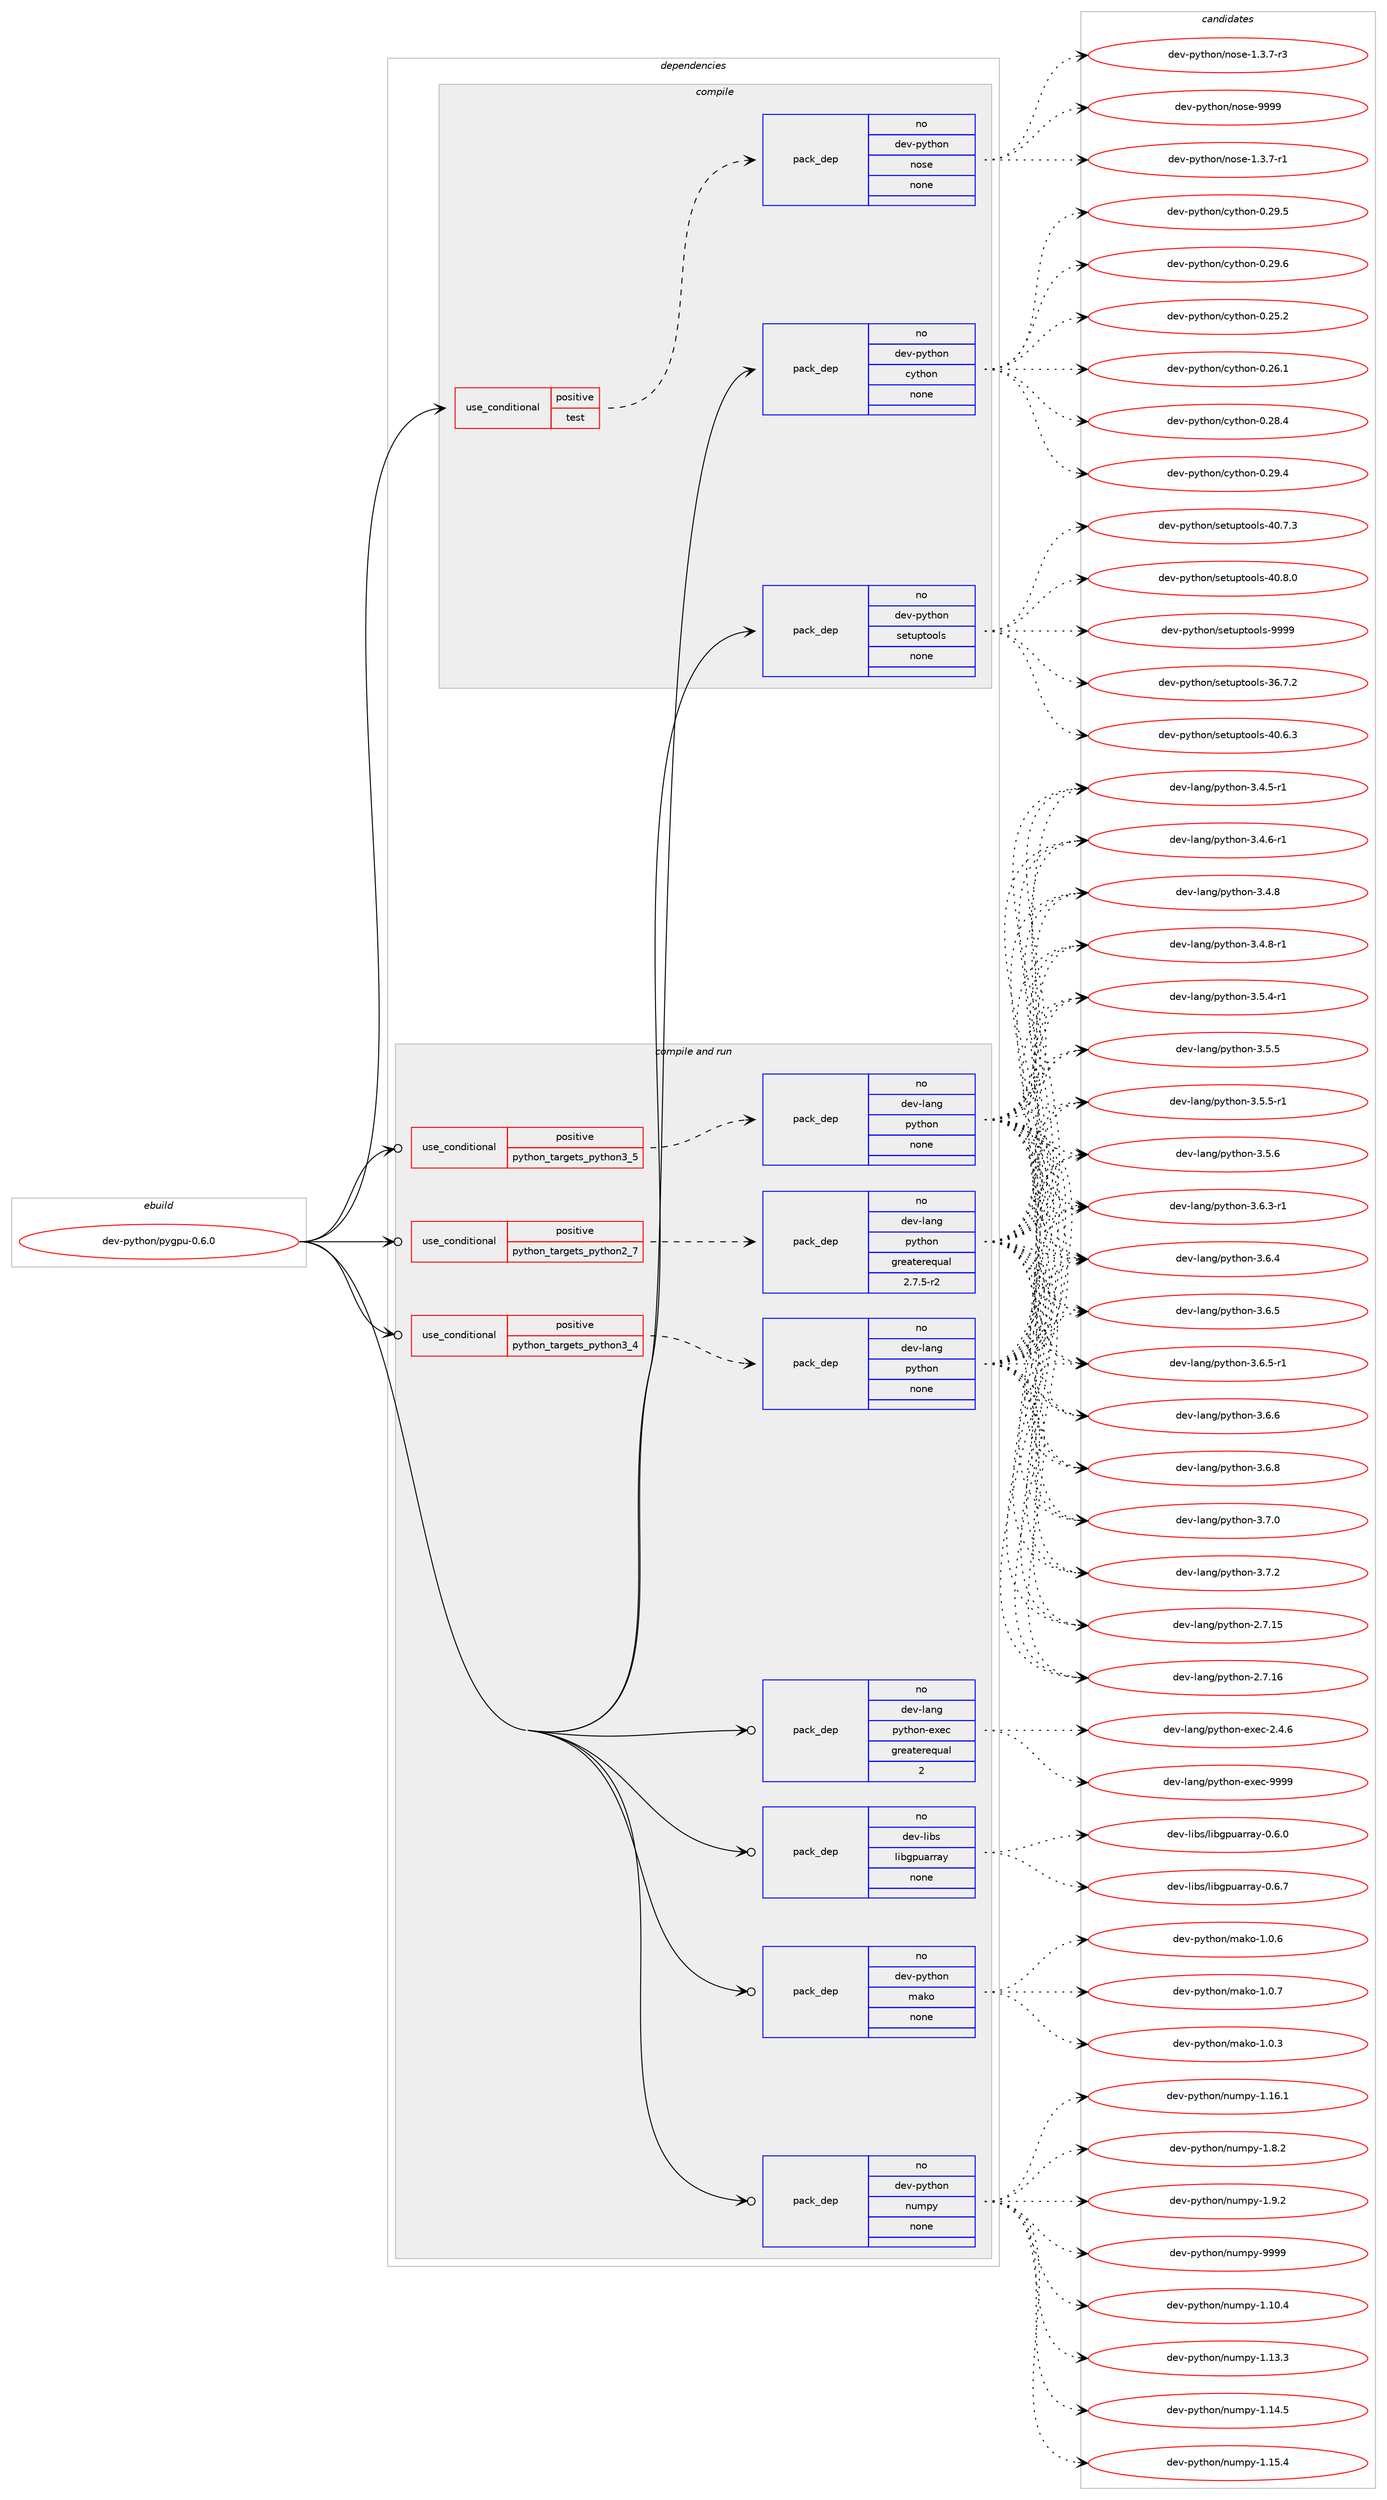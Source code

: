 digraph prolog {

# *************
# Graph options
# *************

newrank=true;
concentrate=true;
compound=true;
graph [rankdir=LR,fontname=Helvetica,fontsize=10,ranksep=1.5];#, ranksep=2.5, nodesep=0.2];
edge  [arrowhead=vee];
node  [fontname=Helvetica,fontsize=10];

# **********
# The ebuild
# **********

subgraph cluster_leftcol {
color=gray;
rank=same;
label=<<i>ebuild</i>>;
id [label="dev-python/pygpu-0.6.0", color=red, width=4, href="../dev-python/pygpu-0.6.0.svg"];
}

# ****************
# The dependencies
# ****************

subgraph cluster_midcol {
color=gray;
label=<<i>dependencies</i>>;
subgraph cluster_compile {
fillcolor="#eeeeee";
style=filled;
label=<<i>compile</i>>;
subgraph cond380944 {
dependency1429716 [label=<<TABLE BORDER="0" CELLBORDER="1" CELLSPACING="0" CELLPADDING="4"><TR><TD ROWSPAN="3" CELLPADDING="10">use_conditional</TD></TR><TR><TD>positive</TD></TR><TR><TD>test</TD></TR></TABLE>>, shape=none, color=red];
subgraph pack1025453 {
dependency1429717 [label=<<TABLE BORDER="0" CELLBORDER="1" CELLSPACING="0" CELLPADDING="4" WIDTH="220"><TR><TD ROWSPAN="6" CELLPADDING="30">pack_dep</TD></TR><TR><TD WIDTH="110">no</TD></TR><TR><TD>dev-python</TD></TR><TR><TD>nose</TD></TR><TR><TD>none</TD></TR><TR><TD></TD></TR></TABLE>>, shape=none, color=blue];
}
dependency1429716:e -> dependency1429717:w [weight=20,style="dashed",arrowhead="vee"];
}
id:e -> dependency1429716:w [weight=20,style="solid",arrowhead="vee"];
subgraph pack1025454 {
dependency1429718 [label=<<TABLE BORDER="0" CELLBORDER="1" CELLSPACING="0" CELLPADDING="4" WIDTH="220"><TR><TD ROWSPAN="6" CELLPADDING="30">pack_dep</TD></TR><TR><TD WIDTH="110">no</TD></TR><TR><TD>dev-python</TD></TR><TR><TD>cython</TD></TR><TR><TD>none</TD></TR><TR><TD></TD></TR></TABLE>>, shape=none, color=blue];
}
id:e -> dependency1429718:w [weight=20,style="solid",arrowhead="vee"];
subgraph pack1025455 {
dependency1429719 [label=<<TABLE BORDER="0" CELLBORDER="1" CELLSPACING="0" CELLPADDING="4" WIDTH="220"><TR><TD ROWSPAN="6" CELLPADDING="30">pack_dep</TD></TR><TR><TD WIDTH="110">no</TD></TR><TR><TD>dev-python</TD></TR><TR><TD>setuptools</TD></TR><TR><TD>none</TD></TR><TR><TD></TD></TR></TABLE>>, shape=none, color=blue];
}
id:e -> dependency1429719:w [weight=20,style="solid",arrowhead="vee"];
}
subgraph cluster_compileandrun {
fillcolor="#eeeeee";
style=filled;
label=<<i>compile and run</i>>;
subgraph cond380945 {
dependency1429720 [label=<<TABLE BORDER="0" CELLBORDER="1" CELLSPACING="0" CELLPADDING="4"><TR><TD ROWSPAN="3" CELLPADDING="10">use_conditional</TD></TR><TR><TD>positive</TD></TR><TR><TD>python_targets_python2_7</TD></TR></TABLE>>, shape=none, color=red];
subgraph pack1025456 {
dependency1429721 [label=<<TABLE BORDER="0" CELLBORDER="1" CELLSPACING="0" CELLPADDING="4" WIDTH="220"><TR><TD ROWSPAN="6" CELLPADDING="30">pack_dep</TD></TR><TR><TD WIDTH="110">no</TD></TR><TR><TD>dev-lang</TD></TR><TR><TD>python</TD></TR><TR><TD>greaterequal</TD></TR><TR><TD>2.7.5-r2</TD></TR></TABLE>>, shape=none, color=blue];
}
dependency1429720:e -> dependency1429721:w [weight=20,style="dashed",arrowhead="vee"];
}
id:e -> dependency1429720:w [weight=20,style="solid",arrowhead="odotvee"];
subgraph cond380946 {
dependency1429722 [label=<<TABLE BORDER="0" CELLBORDER="1" CELLSPACING="0" CELLPADDING="4"><TR><TD ROWSPAN="3" CELLPADDING="10">use_conditional</TD></TR><TR><TD>positive</TD></TR><TR><TD>python_targets_python3_4</TD></TR></TABLE>>, shape=none, color=red];
subgraph pack1025457 {
dependency1429723 [label=<<TABLE BORDER="0" CELLBORDER="1" CELLSPACING="0" CELLPADDING="4" WIDTH="220"><TR><TD ROWSPAN="6" CELLPADDING="30">pack_dep</TD></TR><TR><TD WIDTH="110">no</TD></TR><TR><TD>dev-lang</TD></TR><TR><TD>python</TD></TR><TR><TD>none</TD></TR><TR><TD></TD></TR></TABLE>>, shape=none, color=blue];
}
dependency1429722:e -> dependency1429723:w [weight=20,style="dashed",arrowhead="vee"];
}
id:e -> dependency1429722:w [weight=20,style="solid",arrowhead="odotvee"];
subgraph cond380947 {
dependency1429724 [label=<<TABLE BORDER="0" CELLBORDER="1" CELLSPACING="0" CELLPADDING="4"><TR><TD ROWSPAN="3" CELLPADDING="10">use_conditional</TD></TR><TR><TD>positive</TD></TR><TR><TD>python_targets_python3_5</TD></TR></TABLE>>, shape=none, color=red];
subgraph pack1025458 {
dependency1429725 [label=<<TABLE BORDER="0" CELLBORDER="1" CELLSPACING="0" CELLPADDING="4" WIDTH="220"><TR><TD ROWSPAN="6" CELLPADDING="30">pack_dep</TD></TR><TR><TD WIDTH="110">no</TD></TR><TR><TD>dev-lang</TD></TR><TR><TD>python</TD></TR><TR><TD>none</TD></TR><TR><TD></TD></TR></TABLE>>, shape=none, color=blue];
}
dependency1429724:e -> dependency1429725:w [weight=20,style="dashed",arrowhead="vee"];
}
id:e -> dependency1429724:w [weight=20,style="solid",arrowhead="odotvee"];
subgraph pack1025459 {
dependency1429726 [label=<<TABLE BORDER="0" CELLBORDER="1" CELLSPACING="0" CELLPADDING="4" WIDTH="220"><TR><TD ROWSPAN="6" CELLPADDING="30">pack_dep</TD></TR><TR><TD WIDTH="110">no</TD></TR><TR><TD>dev-lang</TD></TR><TR><TD>python-exec</TD></TR><TR><TD>greaterequal</TD></TR><TR><TD>2</TD></TR></TABLE>>, shape=none, color=blue];
}
id:e -> dependency1429726:w [weight=20,style="solid",arrowhead="odotvee"];
subgraph pack1025460 {
dependency1429727 [label=<<TABLE BORDER="0" CELLBORDER="1" CELLSPACING="0" CELLPADDING="4" WIDTH="220"><TR><TD ROWSPAN="6" CELLPADDING="30">pack_dep</TD></TR><TR><TD WIDTH="110">no</TD></TR><TR><TD>dev-libs</TD></TR><TR><TD>libgpuarray</TD></TR><TR><TD>none</TD></TR><TR><TD></TD></TR></TABLE>>, shape=none, color=blue];
}
id:e -> dependency1429727:w [weight=20,style="solid",arrowhead="odotvee"];
subgraph pack1025461 {
dependency1429728 [label=<<TABLE BORDER="0" CELLBORDER="1" CELLSPACING="0" CELLPADDING="4" WIDTH="220"><TR><TD ROWSPAN="6" CELLPADDING="30">pack_dep</TD></TR><TR><TD WIDTH="110">no</TD></TR><TR><TD>dev-python</TD></TR><TR><TD>mako</TD></TR><TR><TD>none</TD></TR><TR><TD></TD></TR></TABLE>>, shape=none, color=blue];
}
id:e -> dependency1429728:w [weight=20,style="solid",arrowhead="odotvee"];
subgraph pack1025462 {
dependency1429729 [label=<<TABLE BORDER="0" CELLBORDER="1" CELLSPACING="0" CELLPADDING="4" WIDTH="220"><TR><TD ROWSPAN="6" CELLPADDING="30">pack_dep</TD></TR><TR><TD WIDTH="110">no</TD></TR><TR><TD>dev-python</TD></TR><TR><TD>numpy</TD></TR><TR><TD>none</TD></TR><TR><TD></TD></TR></TABLE>>, shape=none, color=blue];
}
id:e -> dependency1429729:w [weight=20,style="solid",arrowhead="odotvee"];
}
subgraph cluster_run {
fillcolor="#eeeeee";
style=filled;
label=<<i>run</i>>;
}
}

# **************
# The candidates
# **************

subgraph cluster_choices {
rank=same;
color=gray;
label=<<i>candidates</i>>;

subgraph choice1025453 {
color=black;
nodesep=1;
choice10010111845112121116104111110471101111151014549465146554511449 [label="dev-python/nose-1.3.7-r1", color=red, width=4,href="../dev-python/nose-1.3.7-r1.svg"];
choice10010111845112121116104111110471101111151014549465146554511451 [label="dev-python/nose-1.3.7-r3", color=red, width=4,href="../dev-python/nose-1.3.7-r3.svg"];
choice10010111845112121116104111110471101111151014557575757 [label="dev-python/nose-9999", color=red, width=4,href="../dev-python/nose-9999.svg"];
dependency1429717:e -> choice10010111845112121116104111110471101111151014549465146554511449:w [style=dotted,weight="100"];
dependency1429717:e -> choice10010111845112121116104111110471101111151014549465146554511451:w [style=dotted,weight="100"];
dependency1429717:e -> choice10010111845112121116104111110471101111151014557575757:w [style=dotted,weight="100"];
}
subgraph choice1025454 {
color=black;
nodesep=1;
choice10010111845112121116104111110479912111610411111045484650534650 [label="dev-python/cython-0.25.2", color=red, width=4,href="../dev-python/cython-0.25.2.svg"];
choice10010111845112121116104111110479912111610411111045484650544649 [label="dev-python/cython-0.26.1", color=red, width=4,href="../dev-python/cython-0.26.1.svg"];
choice10010111845112121116104111110479912111610411111045484650564652 [label="dev-python/cython-0.28.4", color=red, width=4,href="../dev-python/cython-0.28.4.svg"];
choice10010111845112121116104111110479912111610411111045484650574652 [label="dev-python/cython-0.29.4", color=red, width=4,href="../dev-python/cython-0.29.4.svg"];
choice10010111845112121116104111110479912111610411111045484650574653 [label="dev-python/cython-0.29.5", color=red, width=4,href="../dev-python/cython-0.29.5.svg"];
choice10010111845112121116104111110479912111610411111045484650574654 [label="dev-python/cython-0.29.6", color=red, width=4,href="../dev-python/cython-0.29.6.svg"];
dependency1429718:e -> choice10010111845112121116104111110479912111610411111045484650534650:w [style=dotted,weight="100"];
dependency1429718:e -> choice10010111845112121116104111110479912111610411111045484650544649:w [style=dotted,weight="100"];
dependency1429718:e -> choice10010111845112121116104111110479912111610411111045484650564652:w [style=dotted,weight="100"];
dependency1429718:e -> choice10010111845112121116104111110479912111610411111045484650574652:w [style=dotted,weight="100"];
dependency1429718:e -> choice10010111845112121116104111110479912111610411111045484650574653:w [style=dotted,weight="100"];
dependency1429718:e -> choice10010111845112121116104111110479912111610411111045484650574654:w [style=dotted,weight="100"];
}
subgraph choice1025455 {
color=black;
nodesep=1;
choice100101118451121211161041111104711510111611711211611111110811545515446554650 [label="dev-python/setuptools-36.7.2", color=red, width=4,href="../dev-python/setuptools-36.7.2.svg"];
choice100101118451121211161041111104711510111611711211611111110811545524846544651 [label="dev-python/setuptools-40.6.3", color=red, width=4,href="../dev-python/setuptools-40.6.3.svg"];
choice100101118451121211161041111104711510111611711211611111110811545524846554651 [label="dev-python/setuptools-40.7.3", color=red, width=4,href="../dev-python/setuptools-40.7.3.svg"];
choice100101118451121211161041111104711510111611711211611111110811545524846564648 [label="dev-python/setuptools-40.8.0", color=red, width=4,href="../dev-python/setuptools-40.8.0.svg"];
choice10010111845112121116104111110471151011161171121161111111081154557575757 [label="dev-python/setuptools-9999", color=red, width=4,href="../dev-python/setuptools-9999.svg"];
dependency1429719:e -> choice100101118451121211161041111104711510111611711211611111110811545515446554650:w [style=dotted,weight="100"];
dependency1429719:e -> choice100101118451121211161041111104711510111611711211611111110811545524846544651:w [style=dotted,weight="100"];
dependency1429719:e -> choice100101118451121211161041111104711510111611711211611111110811545524846554651:w [style=dotted,weight="100"];
dependency1429719:e -> choice100101118451121211161041111104711510111611711211611111110811545524846564648:w [style=dotted,weight="100"];
dependency1429719:e -> choice10010111845112121116104111110471151011161171121161111111081154557575757:w [style=dotted,weight="100"];
}
subgraph choice1025456 {
color=black;
nodesep=1;
choice10010111845108971101034711212111610411111045504655464953 [label="dev-lang/python-2.7.15", color=red, width=4,href="../dev-lang/python-2.7.15.svg"];
choice10010111845108971101034711212111610411111045504655464954 [label="dev-lang/python-2.7.16", color=red, width=4,href="../dev-lang/python-2.7.16.svg"];
choice1001011184510897110103471121211161041111104551465246534511449 [label="dev-lang/python-3.4.5-r1", color=red, width=4,href="../dev-lang/python-3.4.5-r1.svg"];
choice1001011184510897110103471121211161041111104551465246544511449 [label="dev-lang/python-3.4.6-r1", color=red, width=4,href="../dev-lang/python-3.4.6-r1.svg"];
choice100101118451089711010347112121116104111110455146524656 [label="dev-lang/python-3.4.8", color=red, width=4,href="../dev-lang/python-3.4.8.svg"];
choice1001011184510897110103471121211161041111104551465246564511449 [label="dev-lang/python-3.4.8-r1", color=red, width=4,href="../dev-lang/python-3.4.8-r1.svg"];
choice1001011184510897110103471121211161041111104551465346524511449 [label="dev-lang/python-3.5.4-r1", color=red, width=4,href="../dev-lang/python-3.5.4-r1.svg"];
choice100101118451089711010347112121116104111110455146534653 [label="dev-lang/python-3.5.5", color=red, width=4,href="../dev-lang/python-3.5.5.svg"];
choice1001011184510897110103471121211161041111104551465346534511449 [label="dev-lang/python-3.5.5-r1", color=red, width=4,href="../dev-lang/python-3.5.5-r1.svg"];
choice100101118451089711010347112121116104111110455146534654 [label="dev-lang/python-3.5.6", color=red, width=4,href="../dev-lang/python-3.5.6.svg"];
choice1001011184510897110103471121211161041111104551465446514511449 [label="dev-lang/python-3.6.3-r1", color=red, width=4,href="../dev-lang/python-3.6.3-r1.svg"];
choice100101118451089711010347112121116104111110455146544652 [label="dev-lang/python-3.6.4", color=red, width=4,href="../dev-lang/python-3.6.4.svg"];
choice100101118451089711010347112121116104111110455146544653 [label="dev-lang/python-3.6.5", color=red, width=4,href="../dev-lang/python-3.6.5.svg"];
choice1001011184510897110103471121211161041111104551465446534511449 [label="dev-lang/python-3.6.5-r1", color=red, width=4,href="../dev-lang/python-3.6.5-r1.svg"];
choice100101118451089711010347112121116104111110455146544654 [label="dev-lang/python-3.6.6", color=red, width=4,href="../dev-lang/python-3.6.6.svg"];
choice100101118451089711010347112121116104111110455146544656 [label="dev-lang/python-3.6.8", color=red, width=4,href="../dev-lang/python-3.6.8.svg"];
choice100101118451089711010347112121116104111110455146554648 [label="dev-lang/python-3.7.0", color=red, width=4,href="../dev-lang/python-3.7.0.svg"];
choice100101118451089711010347112121116104111110455146554650 [label="dev-lang/python-3.7.2", color=red, width=4,href="../dev-lang/python-3.7.2.svg"];
dependency1429721:e -> choice10010111845108971101034711212111610411111045504655464953:w [style=dotted,weight="100"];
dependency1429721:e -> choice10010111845108971101034711212111610411111045504655464954:w [style=dotted,weight="100"];
dependency1429721:e -> choice1001011184510897110103471121211161041111104551465246534511449:w [style=dotted,weight="100"];
dependency1429721:e -> choice1001011184510897110103471121211161041111104551465246544511449:w [style=dotted,weight="100"];
dependency1429721:e -> choice100101118451089711010347112121116104111110455146524656:w [style=dotted,weight="100"];
dependency1429721:e -> choice1001011184510897110103471121211161041111104551465246564511449:w [style=dotted,weight="100"];
dependency1429721:e -> choice1001011184510897110103471121211161041111104551465346524511449:w [style=dotted,weight="100"];
dependency1429721:e -> choice100101118451089711010347112121116104111110455146534653:w [style=dotted,weight="100"];
dependency1429721:e -> choice1001011184510897110103471121211161041111104551465346534511449:w [style=dotted,weight="100"];
dependency1429721:e -> choice100101118451089711010347112121116104111110455146534654:w [style=dotted,weight="100"];
dependency1429721:e -> choice1001011184510897110103471121211161041111104551465446514511449:w [style=dotted,weight="100"];
dependency1429721:e -> choice100101118451089711010347112121116104111110455146544652:w [style=dotted,weight="100"];
dependency1429721:e -> choice100101118451089711010347112121116104111110455146544653:w [style=dotted,weight="100"];
dependency1429721:e -> choice1001011184510897110103471121211161041111104551465446534511449:w [style=dotted,weight="100"];
dependency1429721:e -> choice100101118451089711010347112121116104111110455146544654:w [style=dotted,weight="100"];
dependency1429721:e -> choice100101118451089711010347112121116104111110455146544656:w [style=dotted,weight="100"];
dependency1429721:e -> choice100101118451089711010347112121116104111110455146554648:w [style=dotted,weight="100"];
dependency1429721:e -> choice100101118451089711010347112121116104111110455146554650:w [style=dotted,weight="100"];
}
subgraph choice1025457 {
color=black;
nodesep=1;
choice10010111845108971101034711212111610411111045504655464953 [label="dev-lang/python-2.7.15", color=red, width=4,href="../dev-lang/python-2.7.15.svg"];
choice10010111845108971101034711212111610411111045504655464954 [label="dev-lang/python-2.7.16", color=red, width=4,href="../dev-lang/python-2.7.16.svg"];
choice1001011184510897110103471121211161041111104551465246534511449 [label="dev-lang/python-3.4.5-r1", color=red, width=4,href="../dev-lang/python-3.4.5-r1.svg"];
choice1001011184510897110103471121211161041111104551465246544511449 [label="dev-lang/python-3.4.6-r1", color=red, width=4,href="../dev-lang/python-3.4.6-r1.svg"];
choice100101118451089711010347112121116104111110455146524656 [label="dev-lang/python-3.4.8", color=red, width=4,href="../dev-lang/python-3.4.8.svg"];
choice1001011184510897110103471121211161041111104551465246564511449 [label="dev-lang/python-3.4.8-r1", color=red, width=4,href="../dev-lang/python-3.4.8-r1.svg"];
choice1001011184510897110103471121211161041111104551465346524511449 [label="dev-lang/python-3.5.4-r1", color=red, width=4,href="../dev-lang/python-3.5.4-r1.svg"];
choice100101118451089711010347112121116104111110455146534653 [label="dev-lang/python-3.5.5", color=red, width=4,href="../dev-lang/python-3.5.5.svg"];
choice1001011184510897110103471121211161041111104551465346534511449 [label="dev-lang/python-3.5.5-r1", color=red, width=4,href="../dev-lang/python-3.5.5-r1.svg"];
choice100101118451089711010347112121116104111110455146534654 [label="dev-lang/python-3.5.6", color=red, width=4,href="../dev-lang/python-3.5.6.svg"];
choice1001011184510897110103471121211161041111104551465446514511449 [label="dev-lang/python-3.6.3-r1", color=red, width=4,href="../dev-lang/python-3.6.3-r1.svg"];
choice100101118451089711010347112121116104111110455146544652 [label="dev-lang/python-3.6.4", color=red, width=4,href="../dev-lang/python-3.6.4.svg"];
choice100101118451089711010347112121116104111110455146544653 [label="dev-lang/python-3.6.5", color=red, width=4,href="../dev-lang/python-3.6.5.svg"];
choice1001011184510897110103471121211161041111104551465446534511449 [label="dev-lang/python-3.6.5-r1", color=red, width=4,href="../dev-lang/python-3.6.5-r1.svg"];
choice100101118451089711010347112121116104111110455146544654 [label="dev-lang/python-3.6.6", color=red, width=4,href="../dev-lang/python-3.6.6.svg"];
choice100101118451089711010347112121116104111110455146544656 [label="dev-lang/python-3.6.8", color=red, width=4,href="../dev-lang/python-3.6.8.svg"];
choice100101118451089711010347112121116104111110455146554648 [label="dev-lang/python-3.7.0", color=red, width=4,href="../dev-lang/python-3.7.0.svg"];
choice100101118451089711010347112121116104111110455146554650 [label="dev-lang/python-3.7.2", color=red, width=4,href="../dev-lang/python-3.7.2.svg"];
dependency1429723:e -> choice10010111845108971101034711212111610411111045504655464953:w [style=dotted,weight="100"];
dependency1429723:e -> choice10010111845108971101034711212111610411111045504655464954:w [style=dotted,weight="100"];
dependency1429723:e -> choice1001011184510897110103471121211161041111104551465246534511449:w [style=dotted,weight="100"];
dependency1429723:e -> choice1001011184510897110103471121211161041111104551465246544511449:w [style=dotted,weight="100"];
dependency1429723:e -> choice100101118451089711010347112121116104111110455146524656:w [style=dotted,weight="100"];
dependency1429723:e -> choice1001011184510897110103471121211161041111104551465246564511449:w [style=dotted,weight="100"];
dependency1429723:e -> choice1001011184510897110103471121211161041111104551465346524511449:w [style=dotted,weight="100"];
dependency1429723:e -> choice100101118451089711010347112121116104111110455146534653:w [style=dotted,weight="100"];
dependency1429723:e -> choice1001011184510897110103471121211161041111104551465346534511449:w [style=dotted,weight="100"];
dependency1429723:e -> choice100101118451089711010347112121116104111110455146534654:w [style=dotted,weight="100"];
dependency1429723:e -> choice1001011184510897110103471121211161041111104551465446514511449:w [style=dotted,weight="100"];
dependency1429723:e -> choice100101118451089711010347112121116104111110455146544652:w [style=dotted,weight="100"];
dependency1429723:e -> choice100101118451089711010347112121116104111110455146544653:w [style=dotted,weight="100"];
dependency1429723:e -> choice1001011184510897110103471121211161041111104551465446534511449:w [style=dotted,weight="100"];
dependency1429723:e -> choice100101118451089711010347112121116104111110455146544654:w [style=dotted,weight="100"];
dependency1429723:e -> choice100101118451089711010347112121116104111110455146544656:w [style=dotted,weight="100"];
dependency1429723:e -> choice100101118451089711010347112121116104111110455146554648:w [style=dotted,weight="100"];
dependency1429723:e -> choice100101118451089711010347112121116104111110455146554650:w [style=dotted,weight="100"];
}
subgraph choice1025458 {
color=black;
nodesep=1;
choice10010111845108971101034711212111610411111045504655464953 [label="dev-lang/python-2.7.15", color=red, width=4,href="../dev-lang/python-2.7.15.svg"];
choice10010111845108971101034711212111610411111045504655464954 [label="dev-lang/python-2.7.16", color=red, width=4,href="../dev-lang/python-2.7.16.svg"];
choice1001011184510897110103471121211161041111104551465246534511449 [label="dev-lang/python-3.4.5-r1", color=red, width=4,href="../dev-lang/python-3.4.5-r1.svg"];
choice1001011184510897110103471121211161041111104551465246544511449 [label="dev-lang/python-3.4.6-r1", color=red, width=4,href="../dev-lang/python-3.4.6-r1.svg"];
choice100101118451089711010347112121116104111110455146524656 [label="dev-lang/python-3.4.8", color=red, width=4,href="../dev-lang/python-3.4.8.svg"];
choice1001011184510897110103471121211161041111104551465246564511449 [label="dev-lang/python-3.4.8-r1", color=red, width=4,href="../dev-lang/python-3.4.8-r1.svg"];
choice1001011184510897110103471121211161041111104551465346524511449 [label="dev-lang/python-3.5.4-r1", color=red, width=4,href="../dev-lang/python-3.5.4-r1.svg"];
choice100101118451089711010347112121116104111110455146534653 [label="dev-lang/python-3.5.5", color=red, width=4,href="../dev-lang/python-3.5.5.svg"];
choice1001011184510897110103471121211161041111104551465346534511449 [label="dev-lang/python-3.5.5-r1", color=red, width=4,href="../dev-lang/python-3.5.5-r1.svg"];
choice100101118451089711010347112121116104111110455146534654 [label="dev-lang/python-3.5.6", color=red, width=4,href="../dev-lang/python-3.5.6.svg"];
choice1001011184510897110103471121211161041111104551465446514511449 [label="dev-lang/python-3.6.3-r1", color=red, width=4,href="../dev-lang/python-3.6.3-r1.svg"];
choice100101118451089711010347112121116104111110455146544652 [label="dev-lang/python-3.6.4", color=red, width=4,href="../dev-lang/python-3.6.4.svg"];
choice100101118451089711010347112121116104111110455146544653 [label="dev-lang/python-3.6.5", color=red, width=4,href="../dev-lang/python-3.6.5.svg"];
choice1001011184510897110103471121211161041111104551465446534511449 [label="dev-lang/python-3.6.5-r1", color=red, width=4,href="../dev-lang/python-3.6.5-r1.svg"];
choice100101118451089711010347112121116104111110455146544654 [label="dev-lang/python-3.6.6", color=red, width=4,href="../dev-lang/python-3.6.6.svg"];
choice100101118451089711010347112121116104111110455146544656 [label="dev-lang/python-3.6.8", color=red, width=4,href="../dev-lang/python-3.6.8.svg"];
choice100101118451089711010347112121116104111110455146554648 [label="dev-lang/python-3.7.0", color=red, width=4,href="../dev-lang/python-3.7.0.svg"];
choice100101118451089711010347112121116104111110455146554650 [label="dev-lang/python-3.7.2", color=red, width=4,href="../dev-lang/python-3.7.2.svg"];
dependency1429725:e -> choice10010111845108971101034711212111610411111045504655464953:w [style=dotted,weight="100"];
dependency1429725:e -> choice10010111845108971101034711212111610411111045504655464954:w [style=dotted,weight="100"];
dependency1429725:e -> choice1001011184510897110103471121211161041111104551465246534511449:w [style=dotted,weight="100"];
dependency1429725:e -> choice1001011184510897110103471121211161041111104551465246544511449:w [style=dotted,weight="100"];
dependency1429725:e -> choice100101118451089711010347112121116104111110455146524656:w [style=dotted,weight="100"];
dependency1429725:e -> choice1001011184510897110103471121211161041111104551465246564511449:w [style=dotted,weight="100"];
dependency1429725:e -> choice1001011184510897110103471121211161041111104551465346524511449:w [style=dotted,weight="100"];
dependency1429725:e -> choice100101118451089711010347112121116104111110455146534653:w [style=dotted,weight="100"];
dependency1429725:e -> choice1001011184510897110103471121211161041111104551465346534511449:w [style=dotted,weight="100"];
dependency1429725:e -> choice100101118451089711010347112121116104111110455146534654:w [style=dotted,weight="100"];
dependency1429725:e -> choice1001011184510897110103471121211161041111104551465446514511449:w [style=dotted,weight="100"];
dependency1429725:e -> choice100101118451089711010347112121116104111110455146544652:w [style=dotted,weight="100"];
dependency1429725:e -> choice100101118451089711010347112121116104111110455146544653:w [style=dotted,weight="100"];
dependency1429725:e -> choice1001011184510897110103471121211161041111104551465446534511449:w [style=dotted,weight="100"];
dependency1429725:e -> choice100101118451089711010347112121116104111110455146544654:w [style=dotted,weight="100"];
dependency1429725:e -> choice100101118451089711010347112121116104111110455146544656:w [style=dotted,weight="100"];
dependency1429725:e -> choice100101118451089711010347112121116104111110455146554648:w [style=dotted,weight="100"];
dependency1429725:e -> choice100101118451089711010347112121116104111110455146554650:w [style=dotted,weight="100"];
}
subgraph choice1025459 {
color=black;
nodesep=1;
choice1001011184510897110103471121211161041111104510112010199455046524654 [label="dev-lang/python-exec-2.4.6", color=red, width=4,href="../dev-lang/python-exec-2.4.6.svg"];
choice10010111845108971101034711212111610411111045101120101994557575757 [label="dev-lang/python-exec-9999", color=red, width=4,href="../dev-lang/python-exec-9999.svg"];
dependency1429726:e -> choice1001011184510897110103471121211161041111104510112010199455046524654:w [style=dotted,weight="100"];
dependency1429726:e -> choice10010111845108971101034711212111610411111045101120101994557575757:w [style=dotted,weight="100"];
}
subgraph choice1025460 {
color=black;
nodesep=1;
choice100101118451081059811547108105981031121179711411497121454846544648 [label="dev-libs/libgpuarray-0.6.0", color=red, width=4,href="../dev-libs/libgpuarray-0.6.0.svg"];
choice100101118451081059811547108105981031121179711411497121454846544655 [label="dev-libs/libgpuarray-0.6.7", color=red, width=4,href="../dev-libs/libgpuarray-0.6.7.svg"];
dependency1429727:e -> choice100101118451081059811547108105981031121179711411497121454846544648:w [style=dotted,weight="100"];
dependency1429727:e -> choice100101118451081059811547108105981031121179711411497121454846544655:w [style=dotted,weight="100"];
}
subgraph choice1025461 {
color=black;
nodesep=1;
choice100101118451121211161041111104710997107111454946484651 [label="dev-python/mako-1.0.3", color=red, width=4,href="../dev-python/mako-1.0.3.svg"];
choice100101118451121211161041111104710997107111454946484654 [label="dev-python/mako-1.0.6", color=red, width=4,href="../dev-python/mako-1.0.6.svg"];
choice100101118451121211161041111104710997107111454946484655 [label="dev-python/mako-1.0.7", color=red, width=4,href="../dev-python/mako-1.0.7.svg"];
dependency1429728:e -> choice100101118451121211161041111104710997107111454946484651:w [style=dotted,weight="100"];
dependency1429728:e -> choice100101118451121211161041111104710997107111454946484654:w [style=dotted,weight="100"];
dependency1429728:e -> choice100101118451121211161041111104710997107111454946484655:w [style=dotted,weight="100"];
}
subgraph choice1025462 {
color=black;
nodesep=1;
choice100101118451121211161041111104711011710911212145494649484652 [label="dev-python/numpy-1.10.4", color=red, width=4,href="../dev-python/numpy-1.10.4.svg"];
choice100101118451121211161041111104711011710911212145494649514651 [label="dev-python/numpy-1.13.3", color=red, width=4,href="../dev-python/numpy-1.13.3.svg"];
choice100101118451121211161041111104711011710911212145494649524653 [label="dev-python/numpy-1.14.5", color=red, width=4,href="../dev-python/numpy-1.14.5.svg"];
choice100101118451121211161041111104711011710911212145494649534652 [label="dev-python/numpy-1.15.4", color=red, width=4,href="../dev-python/numpy-1.15.4.svg"];
choice100101118451121211161041111104711011710911212145494649544649 [label="dev-python/numpy-1.16.1", color=red, width=4,href="../dev-python/numpy-1.16.1.svg"];
choice1001011184511212111610411111047110117109112121454946564650 [label="dev-python/numpy-1.8.2", color=red, width=4,href="../dev-python/numpy-1.8.2.svg"];
choice1001011184511212111610411111047110117109112121454946574650 [label="dev-python/numpy-1.9.2", color=red, width=4,href="../dev-python/numpy-1.9.2.svg"];
choice10010111845112121116104111110471101171091121214557575757 [label="dev-python/numpy-9999", color=red, width=4,href="../dev-python/numpy-9999.svg"];
dependency1429729:e -> choice100101118451121211161041111104711011710911212145494649484652:w [style=dotted,weight="100"];
dependency1429729:e -> choice100101118451121211161041111104711011710911212145494649514651:w [style=dotted,weight="100"];
dependency1429729:e -> choice100101118451121211161041111104711011710911212145494649524653:w [style=dotted,weight="100"];
dependency1429729:e -> choice100101118451121211161041111104711011710911212145494649534652:w [style=dotted,weight="100"];
dependency1429729:e -> choice100101118451121211161041111104711011710911212145494649544649:w [style=dotted,weight="100"];
dependency1429729:e -> choice1001011184511212111610411111047110117109112121454946564650:w [style=dotted,weight="100"];
dependency1429729:e -> choice1001011184511212111610411111047110117109112121454946574650:w [style=dotted,weight="100"];
dependency1429729:e -> choice10010111845112121116104111110471101171091121214557575757:w [style=dotted,weight="100"];
}
}

}
